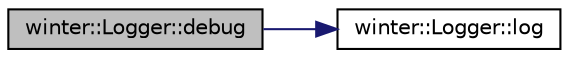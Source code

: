 digraph "winter::Logger::debug"
{
 // LATEX_PDF_SIZE
  edge [fontname="Helvetica",fontsize="10",labelfontname="Helvetica",labelfontsize="10"];
  node [fontname="Helvetica",fontsize="10",shape=record];
  rankdir="LR";
  Node1 [label="winter::Logger::debug",height=0.2,width=0.4,color="black", fillcolor="grey75", style="filled", fontcolor="black",tooltip="写debug级别日志"];
  Node1 -> Node2 [color="midnightblue",fontsize="10",style="solid",fontname="Helvetica"];
  Node2 [label="winter::Logger::log",height=0.2,width=0.4,color="black", fillcolor="white", style="filled",URL="$classwinter_1_1Logger.html#af2f6344562afc1474f405546386352d0",tooltip="写日志"];
}
